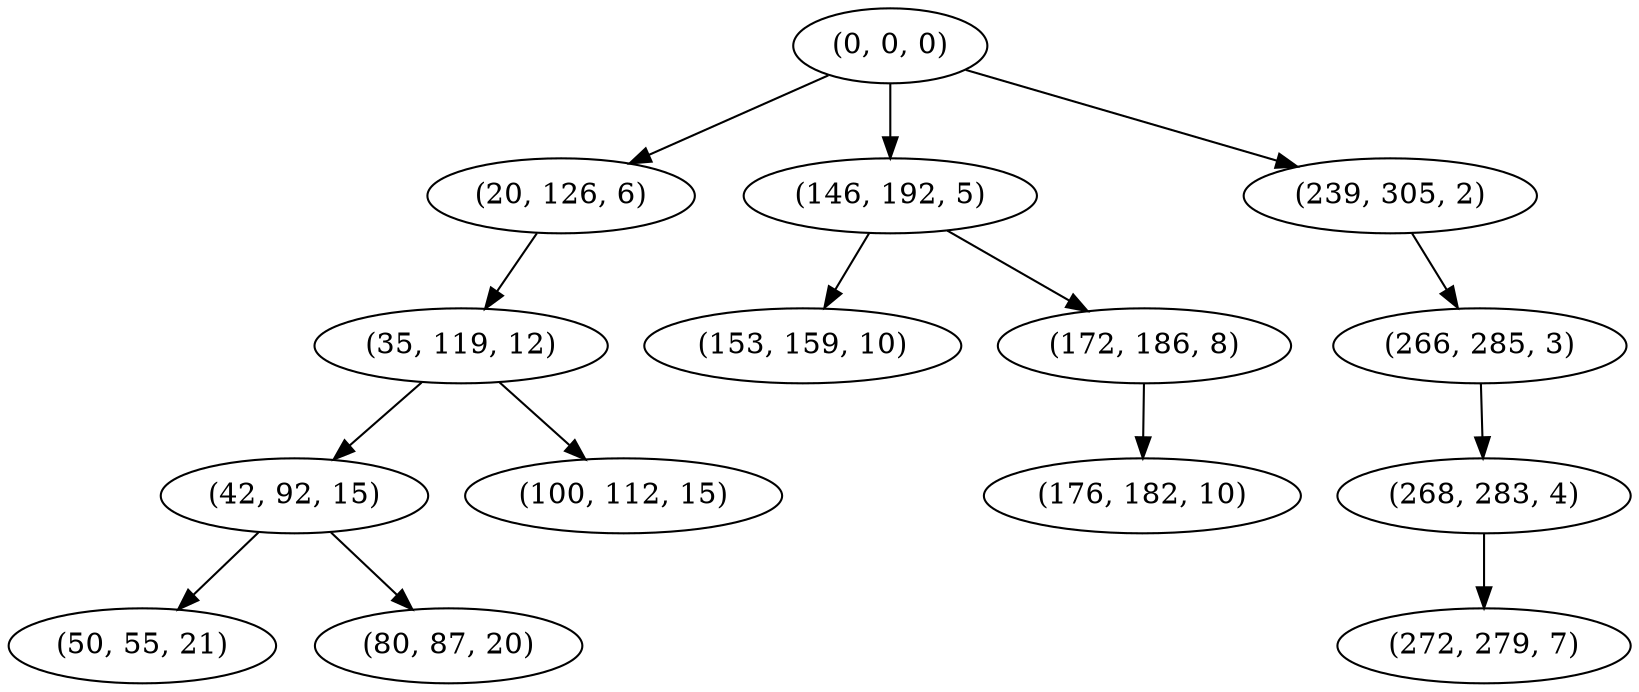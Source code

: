 digraph tree {
    "(0, 0, 0)";
    "(20, 126, 6)";
    "(35, 119, 12)";
    "(42, 92, 15)";
    "(50, 55, 21)";
    "(80, 87, 20)";
    "(100, 112, 15)";
    "(146, 192, 5)";
    "(153, 159, 10)";
    "(172, 186, 8)";
    "(176, 182, 10)";
    "(239, 305, 2)";
    "(266, 285, 3)";
    "(268, 283, 4)";
    "(272, 279, 7)";
    "(0, 0, 0)" -> "(20, 126, 6)";
    "(0, 0, 0)" -> "(146, 192, 5)";
    "(0, 0, 0)" -> "(239, 305, 2)";
    "(20, 126, 6)" -> "(35, 119, 12)";
    "(35, 119, 12)" -> "(42, 92, 15)";
    "(35, 119, 12)" -> "(100, 112, 15)";
    "(42, 92, 15)" -> "(50, 55, 21)";
    "(42, 92, 15)" -> "(80, 87, 20)";
    "(146, 192, 5)" -> "(153, 159, 10)";
    "(146, 192, 5)" -> "(172, 186, 8)";
    "(172, 186, 8)" -> "(176, 182, 10)";
    "(239, 305, 2)" -> "(266, 285, 3)";
    "(266, 285, 3)" -> "(268, 283, 4)";
    "(268, 283, 4)" -> "(272, 279, 7)";
}
